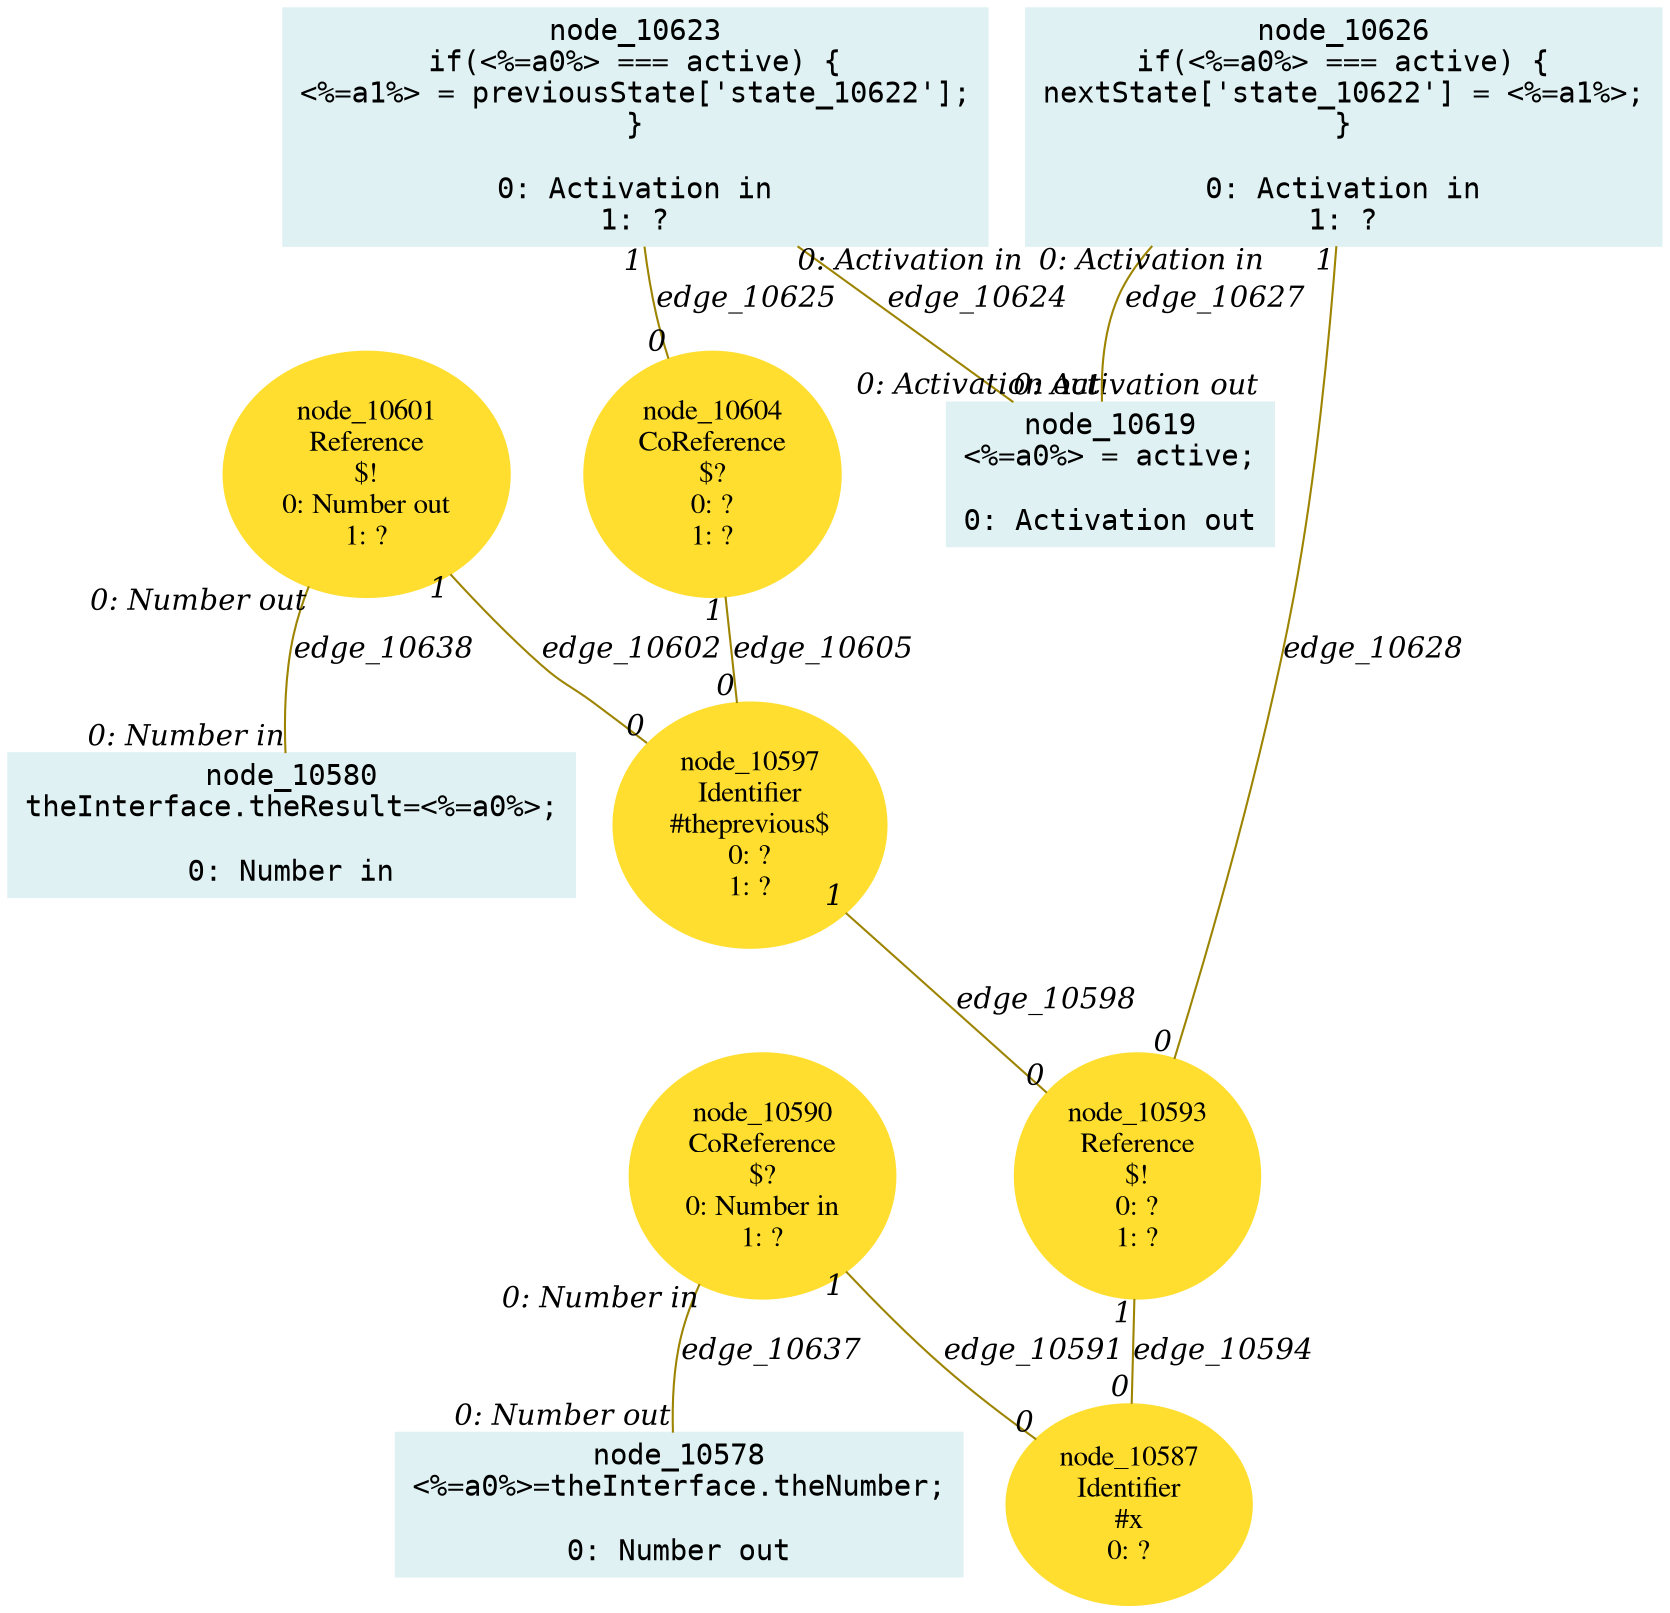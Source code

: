 digraph g{node_10578 [shape="box", style="filled", color="#dff1f2", fontname="Courier", label="node_10578
<%=a0%>=theInterface.theNumber;

0: Number out" ]
node_10580 [shape="box", style="filled", color="#dff1f2", fontname="Courier", label="node_10580
theInterface.theResult=<%=a0%>;

0: Number in" ]
node_10587 [shape="ellipse", style="filled", color="#ffde2f", fontname="Times", label="node_10587
Identifier
#x
0: ?" ]
node_10590 [shape="ellipse", style="filled", color="#ffde2f", fontname="Times", label="node_10590
CoReference
$?
0: Number in
1: ?" ]
node_10593 [shape="ellipse", style="filled", color="#ffde2f", fontname="Times", label="node_10593
Reference
$!
0: ?
1: ?" ]
node_10597 [shape="ellipse", style="filled", color="#ffde2f", fontname="Times", label="node_10597
Identifier
#theprevious$
0: ?
1: ?" ]
node_10601 [shape="ellipse", style="filled", color="#ffde2f", fontname="Times", label="node_10601
Reference
$!
0: Number out
1: ?" ]
node_10604 [shape="ellipse", style="filled", color="#ffde2f", fontname="Times", label="node_10604
CoReference
$?
0: ?
1: ?" ]
node_10619 [shape="box", style="filled", color="#dff1f2", fontname="Courier", label="node_10619
<%=a0%> = active;

0: Activation out" ]
node_10623 [shape="box", style="filled", color="#dff1f2", fontname="Courier", label="node_10623
if(<%=a0%> === active) {
<%=a1%> = previousState['state_10622'];
}

0: Activation in
1: ?" ]
node_10626 [shape="box", style="filled", color="#dff1f2", fontname="Courier", label="node_10626
if(<%=a0%> === active) {
nextState['state_10622'] = <%=a1%>;
}

0: Activation in
1: ?" ]
node_10590 -> node_10587 [dir=none, arrowHead=none, fontname="Times-Italic", arrowsize=1, color="#9d8400", label="edge_10591",  headlabel="0", taillabel="1" ]
node_10593 -> node_10587 [dir=none, arrowHead=none, fontname="Times-Italic", arrowsize=1, color="#9d8400", label="edge_10594",  headlabel="0", taillabel="1" ]
node_10597 -> node_10593 [dir=none, arrowHead=none, fontname="Times-Italic", arrowsize=1, color="#9d8400", label="edge_10598",  headlabel="0", taillabel="1" ]
node_10601 -> node_10597 [dir=none, arrowHead=none, fontname="Times-Italic", arrowsize=1, color="#9d8400", label="edge_10602",  headlabel="0", taillabel="1" ]
node_10604 -> node_10597 [dir=none, arrowHead=none, fontname="Times-Italic", arrowsize=1, color="#9d8400", label="edge_10605",  headlabel="0", taillabel="1" ]
node_10623 -> node_10619 [dir=none, arrowHead=none, fontname="Times-Italic", arrowsize=1, color="#9d8400", label="edge_10624",  headlabel="0: Activation out", taillabel="0: Activation in" ]
node_10623 -> node_10604 [dir=none, arrowHead=none, fontname="Times-Italic", arrowsize=1, color="#9d8400", label="edge_10625",  headlabel="0", taillabel="1" ]
node_10626 -> node_10619 [dir=none, arrowHead=none, fontname="Times-Italic", arrowsize=1, color="#9d8400", label="edge_10627",  headlabel="0: Activation out", taillabel="0: Activation in" ]
node_10626 -> node_10593 [dir=none, arrowHead=none, fontname="Times-Italic", arrowsize=1, color="#9d8400", label="edge_10628",  headlabel="0", taillabel="1" ]
node_10590 -> node_10578 [dir=none, arrowHead=none, fontname="Times-Italic", arrowsize=1, color="#9d8400", label="edge_10637",  headlabel="0: Number out", taillabel="0: Number in" ]
node_10601 -> node_10580 [dir=none, arrowHead=none, fontname="Times-Italic", arrowsize=1, color="#9d8400", label="edge_10638",  headlabel="0: Number in", taillabel="0: Number out" ]
}